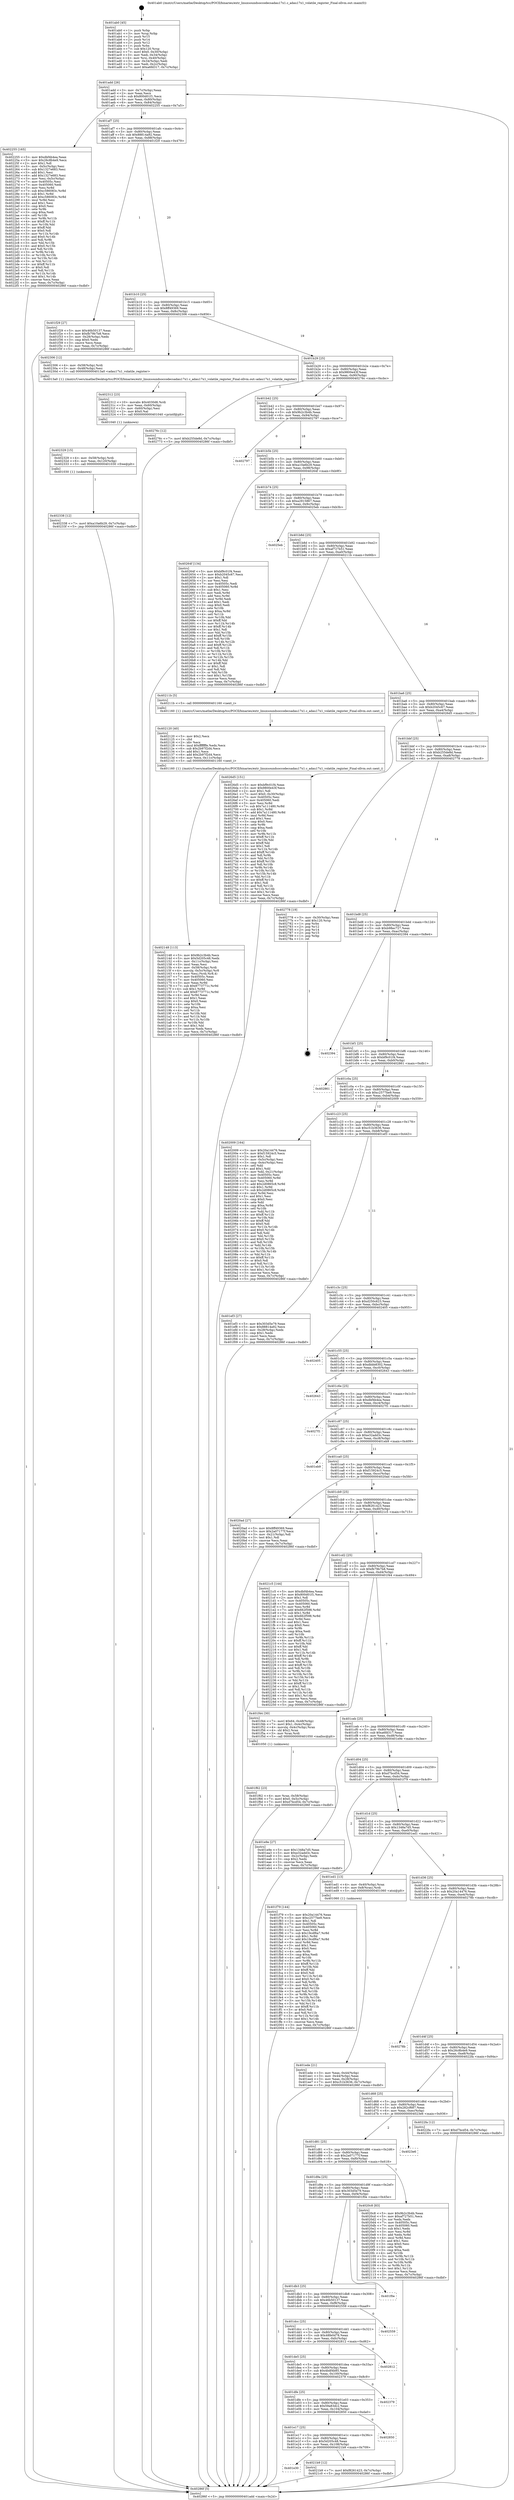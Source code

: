 digraph "0x401ab0" {
  label = "0x401ab0 (/mnt/c/Users/mathe/Desktop/tcc/POCII/binaries/extr_linuxsoundsoccodecsadau17x1.c_adau17x1_volatile_register_Final-ollvm.out::main(0))"
  labelloc = "t"
  node[shape=record]

  Entry [label="",width=0.3,height=0.3,shape=circle,fillcolor=black,style=filled]
  "0x401add" [label="{
     0x401add [26]\l
     | [instrs]\l
     &nbsp;&nbsp;0x401add \<+3\>: mov -0x7c(%rbp),%eax\l
     &nbsp;&nbsp;0x401ae0 \<+2\>: mov %eax,%ecx\l
     &nbsp;&nbsp;0x401ae2 \<+6\>: sub $0x800d01f1,%ecx\l
     &nbsp;&nbsp;0x401ae8 \<+3\>: mov %eax,-0x80(%rbp)\l
     &nbsp;&nbsp;0x401aeb \<+6\>: mov %ecx,-0x84(%rbp)\l
     &nbsp;&nbsp;0x401af1 \<+6\>: je 0000000000402255 \<main+0x7a5\>\l
  }"]
  "0x402255" [label="{
     0x402255 [165]\l
     | [instrs]\l
     &nbsp;&nbsp;0x402255 \<+5\>: mov $0xdbf4b4ea,%eax\l
     &nbsp;&nbsp;0x40225a \<+5\>: mov $0x26c8b4e9,%ecx\l
     &nbsp;&nbsp;0x40225f \<+2\>: mov $0x1,%dl\l
     &nbsp;&nbsp;0x402261 \<+3\>: mov -0x5c(%rbp),%esi\l
     &nbsp;&nbsp;0x402264 \<+6\>: sub $0x1327e683,%esi\l
     &nbsp;&nbsp;0x40226a \<+3\>: add $0x1,%esi\l
     &nbsp;&nbsp;0x40226d \<+6\>: add $0x1327e683,%esi\l
     &nbsp;&nbsp;0x402273 \<+3\>: mov %esi,-0x5c(%rbp)\l
     &nbsp;&nbsp;0x402276 \<+7\>: mov 0x40505c,%esi\l
     &nbsp;&nbsp;0x40227d \<+7\>: mov 0x405060,%edi\l
     &nbsp;&nbsp;0x402284 \<+3\>: mov %esi,%r8d\l
     &nbsp;&nbsp;0x402287 \<+7\>: sub $0xc586083c,%r8d\l
     &nbsp;&nbsp;0x40228e \<+4\>: sub $0x1,%r8d\l
     &nbsp;&nbsp;0x402292 \<+7\>: add $0xc586083c,%r8d\l
     &nbsp;&nbsp;0x402299 \<+4\>: imul %r8d,%esi\l
     &nbsp;&nbsp;0x40229d \<+3\>: and $0x1,%esi\l
     &nbsp;&nbsp;0x4022a0 \<+3\>: cmp $0x0,%esi\l
     &nbsp;&nbsp;0x4022a3 \<+4\>: sete %r9b\l
     &nbsp;&nbsp;0x4022a7 \<+3\>: cmp $0xa,%edi\l
     &nbsp;&nbsp;0x4022aa \<+4\>: setl %r10b\l
     &nbsp;&nbsp;0x4022ae \<+3\>: mov %r9b,%r11b\l
     &nbsp;&nbsp;0x4022b1 \<+4\>: xor $0xff,%r11b\l
     &nbsp;&nbsp;0x4022b5 \<+3\>: mov %r10b,%bl\l
     &nbsp;&nbsp;0x4022b8 \<+3\>: xor $0xff,%bl\l
     &nbsp;&nbsp;0x4022bb \<+3\>: xor $0x0,%dl\l
     &nbsp;&nbsp;0x4022be \<+3\>: mov %r11b,%r14b\l
     &nbsp;&nbsp;0x4022c1 \<+4\>: and $0x0,%r14b\l
     &nbsp;&nbsp;0x4022c5 \<+3\>: and %dl,%r9b\l
     &nbsp;&nbsp;0x4022c8 \<+3\>: mov %bl,%r15b\l
     &nbsp;&nbsp;0x4022cb \<+4\>: and $0x0,%r15b\l
     &nbsp;&nbsp;0x4022cf \<+3\>: and %dl,%r10b\l
     &nbsp;&nbsp;0x4022d2 \<+3\>: or %r9b,%r14b\l
     &nbsp;&nbsp;0x4022d5 \<+3\>: or %r10b,%r15b\l
     &nbsp;&nbsp;0x4022d8 \<+3\>: xor %r15b,%r14b\l
     &nbsp;&nbsp;0x4022db \<+3\>: or %bl,%r11b\l
     &nbsp;&nbsp;0x4022de \<+4\>: xor $0xff,%r11b\l
     &nbsp;&nbsp;0x4022e2 \<+3\>: or $0x0,%dl\l
     &nbsp;&nbsp;0x4022e5 \<+3\>: and %dl,%r11b\l
     &nbsp;&nbsp;0x4022e8 \<+3\>: or %r11b,%r14b\l
     &nbsp;&nbsp;0x4022eb \<+4\>: test $0x1,%r14b\l
     &nbsp;&nbsp;0x4022ef \<+3\>: cmovne %ecx,%eax\l
     &nbsp;&nbsp;0x4022f2 \<+3\>: mov %eax,-0x7c(%rbp)\l
     &nbsp;&nbsp;0x4022f5 \<+5\>: jmp 000000000040286f \<main+0xdbf\>\l
  }"]
  "0x401af7" [label="{
     0x401af7 [25]\l
     | [instrs]\l
     &nbsp;&nbsp;0x401af7 \<+5\>: jmp 0000000000401afc \<main+0x4c\>\l
     &nbsp;&nbsp;0x401afc \<+3\>: mov -0x80(%rbp),%eax\l
     &nbsp;&nbsp;0x401aff \<+5\>: sub $0x88814a92,%eax\l
     &nbsp;&nbsp;0x401b04 \<+6\>: mov %eax,-0x88(%rbp)\l
     &nbsp;&nbsp;0x401b0a \<+6\>: je 0000000000401f29 \<main+0x479\>\l
  }"]
  Exit [label="",width=0.3,height=0.3,shape=circle,fillcolor=black,style=filled,peripheries=2]
  "0x401f29" [label="{
     0x401f29 [27]\l
     | [instrs]\l
     &nbsp;&nbsp;0x401f29 \<+5\>: mov $0x46b50137,%eax\l
     &nbsp;&nbsp;0x401f2e \<+5\>: mov $0xfb79b7b8,%ecx\l
     &nbsp;&nbsp;0x401f33 \<+3\>: mov -0x28(%rbp),%edx\l
     &nbsp;&nbsp;0x401f36 \<+3\>: cmp $0x0,%edx\l
     &nbsp;&nbsp;0x401f39 \<+3\>: cmove %ecx,%eax\l
     &nbsp;&nbsp;0x401f3c \<+3\>: mov %eax,-0x7c(%rbp)\l
     &nbsp;&nbsp;0x401f3f \<+5\>: jmp 000000000040286f \<main+0xdbf\>\l
  }"]
  "0x401b10" [label="{
     0x401b10 [25]\l
     | [instrs]\l
     &nbsp;&nbsp;0x401b10 \<+5\>: jmp 0000000000401b15 \<main+0x65\>\l
     &nbsp;&nbsp;0x401b15 \<+3\>: mov -0x80(%rbp),%eax\l
     &nbsp;&nbsp;0x401b18 \<+5\>: sub $0x8ff49369,%eax\l
     &nbsp;&nbsp;0x401b1d \<+6\>: mov %eax,-0x8c(%rbp)\l
     &nbsp;&nbsp;0x401b23 \<+6\>: je 0000000000402306 \<main+0x856\>\l
  }"]
  "0x402338" [label="{
     0x402338 [12]\l
     | [instrs]\l
     &nbsp;&nbsp;0x402338 \<+7\>: movl $0xa10a6b29,-0x7c(%rbp)\l
     &nbsp;&nbsp;0x40233f \<+5\>: jmp 000000000040286f \<main+0xdbf\>\l
  }"]
  "0x402306" [label="{
     0x402306 [12]\l
     | [instrs]\l
     &nbsp;&nbsp;0x402306 \<+4\>: mov -0x58(%rbp),%rdi\l
     &nbsp;&nbsp;0x40230a \<+3\>: mov -0x48(%rbp),%esi\l
     &nbsp;&nbsp;0x40230d \<+5\>: call 00000000004013a0 \<adau17x1_volatile_register\>\l
     | [calls]\l
     &nbsp;&nbsp;0x4013a0 \{1\} (/mnt/c/Users/mathe/Desktop/tcc/POCII/binaries/extr_linuxsoundsoccodecsadau17x1.c_adau17x1_volatile_register_Final-ollvm.out::adau17x1_volatile_register)\l
  }"]
  "0x401b29" [label="{
     0x401b29 [25]\l
     | [instrs]\l
     &nbsp;&nbsp;0x401b29 \<+5\>: jmp 0000000000401b2e \<main+0x7e\>\l
     &nbsp;&nbsp;0x401b2e \<+3\>: mov -0x80(%rbp),%eax\l
     &nbsp;&nbsp;0x401b31 \<+5\>: sub $0x9800e43f,%eax\l
     &nbsp;&nbsp;0x401b36 \<+6\>: mov %eax,-0x90(%rbp)\l
     &nbsp;&nbsp;0x401b3c \<+6\>: je 000000000040276c \<main+0xcbc\>\l
  }"]
  "0x402329" [label="{
     0x402329 [15]\l
     | [instrs]\l
     &nbsp;&nbsp;0x402329 \<+4\>: mov -0x58(%rbp),%rdi\l
     &nbsp;&nbsp;0x40232d \<+6\>: mov %eax,-0x120(%rbp)\l
     &nbsp;&nbsp;0x402333 \<+5\>: call 0000000000401030 \<free@plt\>\l
     | [calls]\l
     &nbsp;&nbsp;0x401030 \{1\} (unknown)\l
  }"]
  "0x40276c" [label="{
     0x40276c [12]\l
     | [instrs]\l
     &nbsp;&nbsp;0x40276c \<+7\>: movl $0xb255de8d,-0x7c(%rbp)\l
     &nbsp;&nbsp;0x402773 \<+5\>: jmp 000000000040286f \<main+0xdbf\>\l
  }"]
  "0x401b42" [label="{
     0x401b42 [25]\l
     | [instrs]\l
     &nbsp;&nbsp;0x401b42 \<+5\>: jmp 0000000000401b47 \<main+0x97\>\l
     &nbsp;&nbsp;0x401b47 \<+3\>: mov -0x80(%rbp),%eax\l
     &nbsp;&nbsp;0x401b4a \<+5\>: sub $0x9b2c3b4b,%eax\l
     &nbsp;&nbsp;0x401b4f \<+6\>: mov %eax,-0x94(%rbp)\l
     &nbsp;&nbsp;0x401b55 \<+6\>: je 0000000000402797 \<main+0xce7\>\l
  }"]
  "0x402312" [label="{
     0x402312 [23]\l
     | [instrs]\l
     &nbsp;&nbsp;0x402312 \<+10\>: movabs $0x4030d6,%rdi\l
     &nbsp;&nbsp;0x40231c \<+3\>: mov %eax,-0x60(%rbp)\l
     &nbsp;&nbsp;0x40231f \<+3\>: mov -0x60(%rbp),%esi\l
     &nbsp;&nbsp;0x402322 \<+2\>: mov $0x0,%al\l
     &nbsp;&nbsp;0x402324 \<+5\>: call 0000000000401040 \<printf@plt\>\l
     | [calls]\l
     &nbsp;&nbsp;0x401040 \{1\} (unknown)\l
  }"]
  "0x402797" [label="{
     0x402797\l
  }", style=dashed]
  "0x401b5b" [label="{
     0x401b5b [25]\l
     | [instrs]\l
     &nbsp;&nbsp;0x401b5b \<+5\>: jmp 0000000000401b60 \<main+0xb0\>\l
     &nbsp;&nbsp;0x401b60 \<+3\>: mov -0x80(%rbp),%eax\l
     &nbsp;&nbsp;0x401b63 \<+5\>: sub $0xa10a6b29,%eax\l
     &nbsp;&nbsp;0x401b68 \<+6\>: mov %eax,-0x98(%rbp)\l
     &nbsp;&nbsp;0x401b6e \<+6\>: je 000000000040264f \<main+0xb9f\>\l
  }"]
  "0x401e30" [label="{
     0x401e30\l
  }", style=dashed]
  "0x40264f" [label="{
     0x40264f [134]\l
     | [instrs]\l
     &nbsp;&nbsp;0x40264f \<+5\>: mov $0xbf9c01f4,%eax\l
     &nbsp;&nbsp;0x402654 \<+5\>: mov $0xb2045c67,%ecx\l
     &nbsp;&nbsp;0x402659 \<+2\>: mov $0x1,%dl\l
     &nbsp;&nbsp;0x40265b \<+2\>: xor %esi,%esi\l
     &nbsp;&nbsp;0x40265d \<+7\>: mov 0x40505c,%edi\l
     &nbsp;&nbsp;0x402664 \<+8\>: mov 0x405060,%r8d\l
     &nbsp;&nbsp;0x40266c \<+3\>: sub $0x1,%esi\l
     &nbsp;&nbsp;0x40266f \<+3\>: mov %edi,%r9d\l
     &nbsp;&nbsp;0x402672 \<+3\>: add %esi,%r9d\l
     &nbsp;&nbsp;0x402675 \<+4\>: imul %r9d,%edi\l
     &nbsp;&nbsp;0x402679 \<+3\>: and $0x1,%edi\l
     &nbsp;&nbsp;0x40267c \<+3\>: cmp $0x0,%edi\l
     &nbsp;&nbsp;0x40267f \<+4\>: sete %r10b\l
     &nbsp;&nbsp;0x402683 \<+4\>: cmp $0xa,%r8d\l
     &nbsp;&nbsp;0x402687 \<+4\>: setl %r11b\l
     &nbsp;&nbsp;0x40268b \<+3\>: mov %r10b,%bl\l
     &nbsp;&nbsp;0x40268e \<+3\>: xor $0xff,%bl\l
     &nbsp;&nbsp;0x402691 \<+3\>: mov %r11b,%r14b\l
     &nbsp;&nbsp;0x402694 \<+4\>: xor $0xff,%r14b\l
     &nbsp;&nbsp;0x402698 \<+3\>: xor $0x1,%dl\l
     &nbsp;&nbsp;0x40269b \<+3\>: mov %bl,%r15b\l
     &nbsp;&nbsp;0x40269e \<+4\>: and $0xff,%r15b\l
     &nbsp;&nbsp;0x4026a2 \<+3\>: and %dl,%r10b\l
     &nbsp;&nbsp;0x4026a5 \<+3\>: mov %r14b,%r12b\l
     &nbsp;&nbsp;0x4026a8 \<+4\>: and $0xff,%r12b\l
     &nbsp;&nbsp;0x4026ac \<+3\>: and %dl,%r11b\l
     &nbsp;&nbsp;0x4026af \<+3\>: or %r10b,%r15b\l
     &nbsp;&nbsp;0x4026b2 \<+3\>: or %r11b,%r12b\l
     &nbsp;&nbsp;0x4026b5 \<+3\>: xor %r12b,%r15b\l
     &nbsp;&nbsp;0x4026b8 \<+3\>: or %r14b,%bl\l
     &nbsp;&nbsp;0x4026bb \<+3\>: xor $0xff,%bl\l
     &nbsp;&nbsp;0x4026be \<+3\>: or $0x1,%dl\l
     &nbsp;&nbsp;0x4026c1 \<+2\>: and %dl,%bl\l
     &nbsp;&nbsp;0x4026c3 \<+3\>: or %bl,%r15b\l
     &nbsp;&nbsp;0x4026c6 \<+4\>: test $0x1,%r15b\l
     &nbsp;&nbsp;0x4026ca \<+3\>: cmovne %ecx,%eax\l
     &nbsp;&nbsp;0x4026cd \<+3\>: mov %eax,-0x7c(%rbp)\l
     &nbsp;&nbsp;0x4026d0 \<+5\>: jmp 000000000040286f \<main+0xdbf\>\l
  }"]
  "0x401b74" [label="{
     0x401b74 [25]\l
     | [instrs]\l
     &nbsp;&nbsp;0x401b74 \<+5\>: jmp 0000000000401b79 \<main+0xc9\>\l
     &nbsp;&nbsp;0x401b79 \<+3\>: mov -0x80(%rbp),%eax\l
     &nbsp;&nbsp;0x401b7c \<+5\>: sub $0xa2915867,%eax\l
     &nbsp;&nbsp;0x401b81 \<+6\>: mov %eax,-0x9c(%rbp)\l
     &nbsp;&nbsp;0x401b87 \<+6\>: je 00000000004025eb \<main+0xb3b\>\l
  }"]
  "0x4021b9" [label="{
     0x4021b9 [12]\l
     | [instrs]\l
     &nbsp;&nbsp;0x4021b9 \<+7\>: movl $0xf8261423,-0x7c(%rbp)\l
     &nbsp;&nbsp;0x4021c0 \<+5\>: jmp 000000000040286f \<main+0xdbf\>\l
  }"]
  "0x4025eb" [label="{
     0x4025eb\l
  }", style=dashed]
  "0x401b8d" [label="{
     0x401b8d [25]\l
     | [instrs]\l
     &nbsp;&nbsp;0x401b8d \<+5\>: jmp 0000000000401b92 \<main+0xe2\>\l
     &nbsp;&nbsp;0x401b92 \<+3\>: mov -0x80(%rbp),%eax\l
     &nbsp;&nbsp;0x401b95 \<+5\>: sub $0xaf727b51,%eax\l
     &nbsp;&nbsp;0x401b9a \<+6\>: mov %eax,-0xa0(%rbp)\l
     &nbsp;&nbsp;0x401ba0 \<+6\>: je 000000000040211b \<main+0x66b\>\l
  }"]
  "0x401e17" [label="{
     0x401e17 [25]\l
     | [instrs]\l
     &nbsp;&nbsp;0x401e17 \<+5\>: jmp 0000000000401e1c \<main+0x36c\>\l
     &nbsp;&nbsp;0x401e1c \<+3\>: mov -0x80(%rbp),%eax\l
     &nbsp;&nbsp;0x401e1f \<+5\>: sub $0x5d205c48,%eax\l
     &nbsp;&nbsp;0x401e24 \<+6\>: mov %eax,-0x108(%rbp)\l
     &nbsp;&nbsp;0x401e2a \<+6\>: je 00000000004021b9 \<main+0x709\>\l
  }"]
  "0x40211b" [label="{
     0x40211b [5]\l
     | [instrs]\l
     &nbsp;&nbsp;0x40211b \<+5\>: call 0000000000401160 \<next_i\>\l
     | [calls]\l
     &nbsp;&nbsp;0x401160 \{1\} (/mnt/c/Users/mathe/Desktop/tcc/POCII/binaries/extr_linuxsoundsoccodecsadau17x1.c_adau17x1_volatile_register_Final-ollvm.out::next_i)\l
  }"]
  "0x401ba6" [label="{
     0x401ba6 [25]\l
     | [instrs]\l
     &nbsp;&nbsp;0x401ba6 \<+5\>: jmp 0000000000401bab \<main+0xfb\>\l
     &nbsp;&nbsp;0x401bab \<+3\>: mov -0x80(%rbp),%eax\l
     &nbsp;&nbsp;0x401bae \<+5\>: sub $0xb2045c67,%eax\l
     &nbsp;&nbsp;0x401bb3 \<+6\>: mov %eax,-0xa4(%rbp)\l
     &nbsp;&nbsp;0x401bb9 \<+6\>: je 00000000004026d5 \<main+0xc25\>\l
  }"]
  "0x402850" [label="{
     0x402850\l
  }", style=dashed]
  "0x4026d5" [label="{
     0x4026d5 [151]\l
     | [instrs]\l
     &nbsp;&nbsp;0x4026d5 \<+5\>: mov $0xbf9c01f4,%eax\l
     &nbsp;&nbsp;0x4026da \<+5\>: mov $0x9800e43f,%ecx\l
     &nbsp;&nbsp;0x4026df \<+2\>: mov $0x1,%dl\l
     &nbsp;&nbsp;0x4026e1 \<+7\>: movl $0x0,-0x30(%rbp)\l
     &nbsp;&nbsp;0x4026e8 \<+7\>: mov 0x40505c,%esi\l
     &nbsp;&nbsp;0x4026ef \<+7\>: mov 0x405060,%edi\l
     &nbsp;&nbsp;0x4026f6 \<+3\>: mov %esi,%r8d\l
     &nbsp;&nbsp;0x4026f9 \<+7\>: sub $0x7a111480,%r8d\l
     &nbsp;&nbsp;0x402700 \<+4\>: sub $0x1,%r8d\l
     &nbsp;&nbsp;0x402704 \<+7\>: add $0x7a111480,%r8d\l
     &nbsp;&nbsp;0x40270b \<+4\>: imul %r8d,%esi\l
     &nbsp;&nbsp;0x40270f \<+3\>: and $0x1,%esi\l
     &nbsp;&nbsp;0x402712 \<+3\>: cmp $0x0,%esi\l
     &nbsp;&nbsp;0x402715 \<+4\>: sete %r9b\l
     &nbsp;&nbsp;0x402719 \<+3\>: cmp $0xa,%edi\l
     &nbsp;&nbsp;0x40271c \<+4\>: setl %r10b\l
     &nbsp;&nbsp;0x402720 \<+3\>: mov %r9b,%r11b\l
     &nbsp;&nbsp;0x402723 \<+4\>: xor $0xff,%r11b\l
     &nbsp;&nbsp;0x402727 \<+3\>: mov %r10b,%bl\l
     &nbsp;&nbsp;0x40272a \<+3\>: xor $0xff,%bl\l
     &nbsp;&nbsp;0x40272d \<+3\>: xor $0x1,%dl\l
     &nbsp;&nbsp;0x402730 \<+3\>: mov %r11b,%r14b\l
     &nbsp;&nbsp;0x402733 \<+4\>: and $0xff,%r14b\l
     &nbsp;&nbsp;0x402737 \<+3\>: and %dl,%r9b\l
     &nbsp;&nbsp;0x40273a \<+3\>: mov %bl,%r15b\l
     &nbsp;&nbsp;0x40273d \<+4\>: and $0xff,%r15b\l
     &nbsp;&nbsp;0x402741 \<+3\>: and %dl,%r10b\l
     &nbsp;&nbsp;0x402744 \<+3\>: or %r9b,%r14b\l
     &nbsp;&nbsp;0x402747 \<+3\>: or %r10b,%r15b\l
     &nbsp;&nbsp;0x40274a \<+3\>: xor %r15b,%r14b\l
     &nbsp;&nbsp;0x40274d \<+3\>: or %bl,%r11b\l
     &nbsp;&nbsp;0x402750 \<+4\>: xor $0xff,%r11b\l
     &nbsp;&nbsp;0x402754 \<+3\>: or $0x1,%dl\l
     &nbsp;&nbsp;0x402757 \<+3\>: and %dl,%r11b\l
     &nbsp;&nbsp;0x40275a \<+3\>: or %r11b,%r14b\l
     &nbsp;&nbsp;0x40275d \<+4\>: test $0x1,%r14b\l
     &nbsp;&nbsp;0x402761 \<+3\>: cmovne %ecx,%eax\l
     &nbsp;&nbsp;0x402764 \<+3\>: mov %eax,-0x7c(%rbp)\l
     &nbsp;&nbsp;0x402767 \<+5\>: jmp 000000000040286f \<main+0xdbf\>\l
  }"]
  "0x401bbf" [label="{
     0x401bbf [25]\l
     | [instrs]\l
     &nbsp;&nbsp;0x401bbf \<+5\>: jmp 0000000000401bc4 \<main+0x114\>\l
     &nbsp;&nbsp;0x401bc4 \<+3\>: mov -0x80(%rbp),%eax\l
     &nbsp;&nbsp;0x401bc7 \<+5\>: sub $0xb255de8d,%eax\l
     &nbsp;&nbsp;0x401bcc \<+6\>: mov %eax,-0xa8(%rbp)\l
     &nbsp;&nbsp;0x401bd2 \<+6\>: je 0000000000402778 \<main+0xcc8\>\l
  }"]
  "0x401dfe" [label="{
     0x401dfe [25]\l
     | [instrs]\l
     &nbsp;&nbsp;0x401dfe \<+5\>: jmp 0000000000401e03 \<main+0x353\>\l
     &nbsp;&nbsp;0x401e03 \<+3\>: mov -0x80(%rbp),%eax\l
     &nbsp;&nbsp;0x401e06 \<+5\>: sub $0x59a83dc2,%eax\l
     &nbsp;&nbsp;0x401e0b \<+6\>: mov %eax,-0x104(%rbp)\l
     &nbsp;&nbsp;0x401e11 \<+6\>: je 0000000000402850 \<main+0xda0\>\l
  }"]
  "0x402778" [label="{
     0x402778 [19]\l
     | [instrs]\l
     &nbsp;&nbsp;0x402778 \<+3\>: mov -0x30(%rbp),%eax\l
     &nbsp;&nbsp;0x40277b \<+7\>: add $0x120,%rsp\l
     &nbsp;&nbsp;0x402782 \<+1\>: pop %rbx\l
     &nbsp;&nbsp;0x402783 \<+2\>: pop %r12\l
     &nbsp;&nbsp;0x402785 \<+2\>: pop %r14\l
     &nbsp;&nbsp;0x402787 \<+2\>: pop %r15\l
     &nbsp;&nbsp;0x402789 \<+1\>: pop %rbp\l
     &nbsp;&nbsp;0x40278a \<+1\>: ret\l
  }"]
  "0x401bd8" [label="{
     0x401bd8 [25]\l
     | [instrs]\l
     &nbsp;&nbsp;0x401bd8 \<+5\>: jmp 0000000000401bdd \<main+0x12d\>\l
     &nbsp;&nbsp;0x401bdd \<+3\>: mov -0x80(%rbp),%eax\l
     &nbsp;&nbsp;0x401be0 \<+5\>: sub $0xb98ec727,%eax\l
     &nbsp;&nbsp;0x401be5 \<+6\>: mov %eax,-0xac(%rbp)\l
     &nbsp;&nbsp;0x401beb \<+6\>: je 0000000000402394 \<main+0x8e4\>\l
  }"]
  "0x402379" [label="{
     0x402379\l
  }", style=dashed]
  "0x402394" [label="{
     0x402394\l
  }", style=dashed]
  "0x401bf1" [label="{
     0x401bf1 [25]\l
     | [instrs]\l
     &nbsp;&nbsp;0x401bf1 \<+5\>: jmp 0000000000401bf6 \<main+0x146\>\l
     &nbsp;&nbsp;0x401bf6 \<+3\>: mov -0x80(%rbp),%eax\l
     &nbsp;&nbsp;0x401bf9 \<+5\>: sub $0xbf9c01f4,%eax\l
     &nbsp;&nbsp;0x401bfe \<+6\>: mov %eax,-0xb0(%rbp)\l
     &nbsp;&nbsp;0x401c04 \<+6\>: je 0000000000402861 \<main+0xdb1\>\l
  }"]
  "0x401de5" [label="{
     0x401de5 [25]\l
     | [instrs]\l
     &nbsp;&nbsp;0x401de5 \<+5\>: jmp 0000000000401dea \<main+0x33a\>\l
     &nbsp;&nbsp;0x401dea \<+3\>: mov -0x80(%rbp),%eax\l
     &nbsp;&nbsp;0x401ded \<+5\>: sub $0x4bdf4b85,%eax\l
     &nbsp;&nbsp;0x401df2 \<+6\>: mov %eax,-0x100(%rbp)\l
     &nbsp;&nbsp;0x401df8 \<+6\>: je 0000000000402379 \<main+0x8c9\>\l
  }"]
  "0x402861" [label="{
     0x402861\l
  }", style=dashed]
  "0x401c0a" [label="{
     0x401c0a [25]\l
     | [instrs]\l
     &nbsp;&nbsp;0x401c0a \<+5\>: jmp 0000000000401c0f \<main+0x15f\>\l
     &nbsp;&nbsp;0x401c0f \<+3\>: mov -0x80(%rbp),%eax\l
     &nbsp;&nbsp;0x401c12 \<+5\>: sub $0xc2577be9,%eax\l
     &nbsp;&nbsp;0x401c17 \<+6\>: mov %eax,-0xb4(%rbp)\l
     &nbsp;&nbsp;0x401c1d \<+6\>: je 0000000000402009 \<main+0x559\>\l
  }"]
  "0x402812" [label="{
     0x402812\l
  }", style=dashed]
  "0x402009" [label="{
     0x402009 [164]\l
     | [instrs]\l
     &nbsp;&nbsp;0x402009 \<+5\>: mov $0x20a14476,%eax\l
     &nbsp;&nbsp;0x40200e \<+5\>: mov $0xf15924c5,%ecx\l
     &nbsp;&nbsp;0x402013 \<+2\>: mov $0x1,%dl\l
     &nbsp;&nbsp;0x402015 \<+3\>: mov -0x5c(%rbp),%esi\l
     &nbsp;&nbsp;0x402018 \<+3\>: cmp -0x4c(%rbp),%esi\l
     &nbsp;&nbsp;0x40201b \<+4\>: setl %dil\l
     &nbsp;&nbsp;0x40201f \<+4\>: and $0x1,%dil\l
     &nbsp;&nbsp;0x402023 \<+4\>: mov %dil,-0x21(%rbp)\l
     &nbsp;&nbsp;0x402027 \<+7\>: mov 0x40505c,%esi\l
     &nbsp;&nbsp;0x40202e \<+8\>: mov 0x405060,%r8d\l
     &nbsp;&nbsp;0x402036 \<+3\>: mov %esi,%r9d\l
     &nbsp;&nbsp;0x402039 \<+7\>: add $0x2d0865c8,%r9d\l
     &nbsp;&nbsp;0x402040 \<+4\>: sub $0x1,%r9d\l
     &nbsp;&nbsp;0x402044 \<+7\>: sub $0x2d0865c8,%r9d\l
     &nbsp;&nbsp;0x40204b \<+4\>: imul %r9d,%esi\l
     &nbsp;&nbsp;0x40204f \<+3\>: and $0x1,%esi\l
     &nbsp;&nbsp;0x402052 \<+3\>: cmp $0x0,%esi\l
     &nbsp;&nbsp;0x402055 \<+4\>: sete %dil\l
     &nbsp;&nbsp;0x402059 \<+4\>: cmp $0xa,%r8d\l
     &nbsp;&nbsp;0x40205d \<+4\>: setl %r10b\l
     &nbsp;&nbsp;0x402061 \<+3\>: mov %dil,%r11b\l
     &nbsp;&nbsp;0x402064 \<+4\>: xor $0xff,%r11b\l
     &nbsp;&nbsp;0x402068 \<+3\>: mov %r10b,%bl\l
     &nbsp;&nbsp;0x40206b \<+3\>: xor $0xff,%bl\l
     &nbsp;&nbsp;0x40206e \<+3\>: xor $0x0,%dl\l
     &nbsp;&nbsp;0x402071 \<+3\>: mov %r11b,%r14b\l
     &nbsp;&nbsp;0x402074 \<+4\>: and $0x0,%r14b\l
     &nbsp;&nbsp;0x402078 \<+3\>: and %dl,%dil\l
     &nbsp;&nbsp;0x40207b \<+3\>: mov %bl,%r15b\l
     &nbsp;&nbsp;0x40207e \<+4\>: and $0x0,%r15b\l
     &nbsp;&nbsp;0x402082 \<+3\>: and %dl,%r10b\l
     &nbsp;&nbsp;0x402085 \<+3\>: or %dil,%r14b\l
     &nbsp;&nbsp;0x402088 \<+3\>: or %r10b,%r15b\l
     &nbsp;&nbsp;0x40208b \<+3\>: xor %r15b,%r14b\l
     &nbsp;&nbsp;0x40208e \<+3\>: or %bl,%r11b\l
     &nbsp;&nbsp;0x402091 \<+4\>: xor $0xff,%r11b\l
     &nbsp;&nbsp;0x402095 \<+3\>: or $0x0,%dl\l
     &nbsp;&nbsp;0x402098 \<+3\>: and %dl,%r11b\l
     &nbsp;&nbsp;0x40209b \<+3\>: or %r11b,%r14b\l
     &nbsp;&nbsp;0x40209e \<+4\>: test $0x1,%r14b\l
     &nbsp;&nbsp;0x4020a2 \<+3\>: cmovne %ecx,%eax\l
     &nbsp;&nbsp;0x4020a5 \<+3\>: mov %eax,-0x7c(%rbp)\l
     &nbsp;&nbsp;0x4020a8 \<+5\>: jmp 000000000040286f \<main+0xdbf\>\l
  }"]
  "0x401c23" [label="{
     0x401c23 [25]\l
     | [instrs]\l
     &nbsp;&nbsp;0x401c23 \<+5\>: jmp 0000000000401c28 \<main+0x178\>\l
     &nbsp;&nbsp;0x401c28 \<+3\>: mov -0x80(%rbp),%eax\l
     &nbsp;&nbsp;0x401c2b \<+5\>: sub $0xc51b3636,%eax\l
     &nbsp;&nbsp;0x401c30 \<+6\>: mov %eax,-0xb8(%rbp)\l
     &nbsp;&nbsp;0x401c36 \<+6\>: je 0000000000401ef3 \<main+0x443\>\l
  }"]
  "0x401dcc" [label="{
     0x401dcc [25]\l
     | [instrs]\l
     &nbsp;&nbsp;0x401dcc \<+5\>: jmp 0000000000401dd1 \<main+0x321\>\l
     &nbsp;&nbsp;0x401dd1 \<+3\>: mov -0x80(%rbp),%eax\l
     &nbsp;&nbsp;0x401dd4 \<+5\>: sub $0x48fe0d78,%eax\l
     &nbsp;&nbsp;0x401dd9 \<+6\>: mov %eax,-0xfc(%rbp)\l
     &nbsp;&nbsp;0x401ddf \<+6\>: je 0000000000402812 \<main+0xd62\>\l
  }"]
  "0x401ef3" [label="{
     0x401ef3 [27]\l
     | [instrs]\l
     &nbsp;&nbsp;0x401ef3 \<+5\>: mov $0x303d5e79,%eax\l
     &nbsp;&nbsp;0x401ef8 \<+5\>: mov $0x88814a92,%ecx\l
     &nbsp;&nbsp;0x401efd \<+3\>: mov -0x28(%rbp),%edx\l
     &nbsp;&nbsp;0x401f00 \<+3\>: cmp $0x1,%edx\l
     &nbsp;&nbsp;0x401f03 \<+3\>: cmovl %ecx,%eax\l
     &nbsp;&nbsp;0x401f06 \<+3\>: mov %eax,-0x7c(%rbp)\l
     &nbsp;&nbsp;0x401f09 \<+5\>: jmp 000000000040286f \<main+0xdbf\>\l
  }"]
  "0x401c3c" [label="{
     0x401c3c [25]\l
     | [instrs]\l
     &nbsp;&nbsp;0x401c3c \<+5\>: jmp 0000000000401c41 \<main+0x191\>\l
     &nbsp;&nbsp;0x401c41 \<+3\>: mov -0x80(%rbp),%eax\l
     &nbsp;&nbsp;0x401c44 \<+5\>: sub $0xd250c623,%eax\l
     &nbsp;&nbsp;0x401c49 \<+6\>: mov %eax,-0xbc(%rbp)\l
     &nbsp;&nbsp;0x401c4f \<+6\>: je 0000000000402405 \<main+0x955\>\l
  }"]
  "0x402559" [label="{
     0x402559\l
  }", style=dashed]
  "0x402405" [label="{
     0x402405\l
  }", style=dashed]
  "0x401c55" [label="{
     0x401c55 [25]\l
     | [instrs]\l
     &nbsp;&nbsp;0x401c55 \<+5\>: jmp 0000000000401c5a \<main+0x1aa\>\l
     &nbsp;&nbsp;0x401c5a \<+3\>: mov -0x80(%rbp),%eax\l
     &nbsp;&nbsp;0x401c5d \<+5\>: sub $0xdbbb8302,%eax\l
     &nbsp;&nbsp;0x401c62 \<+6\>: mov %eax,-0xc0(%rbp)\l
     &nbsp;&nbsp;0x401c68 \<+6\>: je 0000000000402643 \<main+0xb93\>\l
  }"]
  "0x401db3" [label="{
     0x401db3 [25]\l
     | [instrs]\l
     &nbsp;&nbsp;0x401db3 \<+5\>: jmp 0000000000401db8 \<main+0x308\>\l
     &nbsp;&nbsp;0x401db8 \<+3\>: mov -0x80(%rbp),%eax\l
     &nbsp;&nbsp;0x401dbb \<+5\>: sub $0x46b50137,%eax\l
     &nbsp;&nbsp;0x401dc0 \<+6\>: mov %eax,-0xf8(%rbp)\l
     &nbsp;&nbsp;0x401dc6 \<+6\>: je 0000000000402559 \<main+0xaa9\>\l
  }"]
  "0x402643" [label="{
     0x402643\l
  }", style=dashed]
  "0x401c6e" [label="{
     0x401c6e [25]\l
     | [instrs]\l
     &nbsp;&nbsp;0x401c6e \<+5\>: jmp 0000000000401c73 \<main+0x1c3\>\l
     &nbsp;&nbsp;0x401c73 \<+3\>: mov -0x80(%rbp),%eax\l
     &nbsp;&nbsp;0x401c76 \<+5\>: sub $0xdbf4b4ea,%eax\l
     &nbsp;&nbsp;0x401c7b \<+6\>: mov %eax,-0xc4(%rbp)\l
     &nbsp;&nbsp;0x401c81 \<+6\>: je 00000000004027f1 \<main+0xd41\>\l
  }"]
  "0x401f0e" [label="{
     0x401f0e\l
  }", style=dashed]
  "0x4027f1" [label="{
     0x4027f1\l
  }", style=dashed]
  "0x401c87" [label="{
     0x401c87 [25]\l
     | [instrs]\l
     &nbsp;&nbsp;0x401c87 \<+5\>: jmp 0000000000401c8c \<main+0x1dc\>\l
     &nbsp;&nbsp;0x401c8c \<+3\>: mov -0x80(%rbp),%eax\l
     &nbsp;&nbsp;0x401c8f \<+5\>: sub $0xe32add3c,%eax\l
     &nbsp;&nbsp;0x401c94 \<+6\>: mov %eax,-0xc8(%rbp)\l
     &nbsp;&nbsp;0x401c9a \<+6\>: je 0000000000401eb9 \<main+0x409\>\l
  }"]
  "0x402148" [label="{
     0x402148 [113]\l
     | [instrs]\l
     &nbsp;&nbsp;0x402148 \<+5\>: mov $0x9b2c3b4b,%ecx\l
     &nbsp;&nbsp;0x40214d \<+5\>: mov $0x5d205c48,%edx\l
     &nbsp;&nbsp;0x402152 \<+6\>: mov -0x11c(%rbp),%esi\l
     &nbsp;&nbsp;0x402158 \<+3\>: imul %eax,%esi\l
     &nbsp;&nbsp;0x40215b \<+4\>: mov -0x58(%rbp),%rdi\l
     &nbsp;&nbsp;0x40215f \<+4\>: movslq -0x5c(%rbp),%r8\l
     &nbsp;&nbsp;0x402163 \<+4\>: mov %esi,(%rdi,%r8,4)\l
     &nbsp;&nbsp;0x402167 \<+7\>: mov 0x40505c,%eax\l
     &nbsp;&nbsp;0x40216e \<+7\>: mov 0x405060,%esi\l
     &nbsp;&nbsp;0x402175 \<+3\>: mov %eax,%r9d\l
     &nbsp;&nbsp;0x402178 \<+7\>: sub $0x8773771c,%r9d\l
     &nbsp;&nbsp;0x40217f \<+4\>: sub $0x1,%r9d\l
     &nbsp;&nbsp;0x402183 \<+7\>: add $0x8773771c,%r9d\l
     &nbsp;&nbsp;0x40218a \<+4\>: imul %r9d,%eax\l
     &nbsp;&nbsp;0x40218e \<+3\>: and $0x1,%eax\l
     &nbsp;&nbsp;0x402191 \<+3\>: cmp $0x0,%eax\l
     &nbsp;&nbsp;0x402194 \<+4\>: sete %r10b\l
     &nbsp;&nbsp;0x402198 \<+3\>: cmp $0xa,%esi\l
     &nbsp;&nbsp;0x40219b \<+4\>: setl %r11b\l
     &nbsp;&nbsp;0x40219f \<+3\>: mov %r10b,%bl\l
     &nbsp;&nbsp;0x4021a2 \<+3\>: and %r11b,%bl\l
     &nbsp;&nbsp;0x4021a5 \<+3\>: xor %r11b,%r10b\l
     &nbsp;&nbsp;0x4021a8 \<+3\>: or %r10b,%bl\l
     &nbsp;&nbsp;0x4021ab \<+3\>: test $0x1,%bl\l
     &nbsp;&nbsp;0x4021ae \<+3\>: cmovne %edx,%ecx\l
     &nbsp;&nbsp;0x4021b1 \<+3\>: mov %ecx,-0x7c(%rbp)\l
     &nbsp;&nbsp;0x4021b4 \<+5\>: jmp 000000000040286f \<main+0xdbf\>\l
  }"]
  "0x401eb9" [label="{
     0x401eb9\l
  }", style=dashed]
  "0x401ca0" [label="{
     0x401ca0 [25]\l
     | [instrs]\l
     &nbsp;&nbsp;0x401ca0 \<+5\>: jmp 0000000000401ca5 \<main+0x1f5\>\l
     &nbsp;&nbsp;0x401ca5 \<+3\>: mov -0x80(%rbp),%eax\l
     &nbsp;&nbsp;0x401ca8 \<+5\>: sub $0xf15924c5,%eax\l
     &nbsp;&nbsp;0x401cad \<+6\>: mov %eax,-0xcc(%rbp)\l
     &nbsp;&nbsp;0x401cb3 \<+6\>: je 00000000004020ad \<main+0x5fd\>\l
  }"]
  "0x402120" [label="{
     0x402120 [40]\l
     | [instrs]\l
     &nbsp;&nbsp;0x402120 \<+5\>: mov $0x2,%ecx\l
     &nbsp;&nbsp;0x402125 \<+1\>: cltd\l
     &nbsp;&nbsp;0x402126 \<+2\>: idiv %ecx\l
     &nbsp;&nbsp;0x402128 \<+6\>: imul $0xfffffffe,%edx,%ecx\l
     &nbsp;&nbsp;0x40212e \<+6\>: sub $0x2b97f2d4,%ecx\l
     &nbsp;&nbsp;0x402134 \<+3\>: add $0x1,%ecx\l
     &nbsp;&nbsp;0x402137 \<+6\>: add $0x2b97f2d4,%ecx\l
     &nbsp;&nbsp;0x40213d \<+6\>: mov %ecx,-0x11c(%rbp)\l
     &nbsp;&nbsp;0x402143 \<+5\>: call 0000000000401160 \<next_i\>\l
     | [calls]\l
     &nbsp;&nbsp;0x401160 \{1\} (/mnt/c/Users/mathe/Desktop/tcc/POCII/binaries/extr_linuxsoundsoccodecsadau17x1.c_adau17x1_volatile_register_Final-ollvm.out::next_i)\l
  }"]
  "0x4020ad" [label="{
     0x4020ad [27]\l
     | [instrs]\l
     &nbsp;&nbsp;0x4020ad \<+5\>: mov $0x8ff49369,%eax\l
     &nbsp;&nbsp;0x4020b2 \<+5\>: mov $0x2a07177f,%ecx\l
     &nbsp;&nbsp;0x4020b7 \<+3\>: mov -0x21(%rbp),%dl\l
     &nbsp;&nbsp;0x4020ba \<+3\>: test $0x1,%dl\l
     &nbsp;&nbsp;0x4020bd \<+3\>: cmovne %ecx,%eax\l
     &nbsp;&nbsp;0x4020c0 \<+3\>: mov %eax,-0x7c(%rbp)\l
     &nbsp;&nbsp;0x4020c3 \<+5\>: jmp 000000000040286f \<main+0xdbf\>\l
  }"]
  "0x401cb9" [label="{
     0x401cb9 [25]\l
     | [instrs]\l
     &nbsp;&nbsp;0x401cb9 \<+5\>: jmp 0000000000401cbe \<main+0x20e\>\l
     &nbsp;&nbsp;0x401cbe \<+3\>: mov -0x80(%rbp),%eax\l
     &nbsp;&nbsp;0x401cc1 \<+5\>: sub $0xf8261423,%eax\l
     &nbsp;&nbsp;0x401cc6 \<+6\>: mov %eax,-0xd0(%rbp)\l
     &nbsp;&nbsp;0x401ccc \<+6\>: je 00000000004021c5 \<main+0x715\>\l
  }"]
  "0x401d9a" [label="{
     0x401d9a [25]\l
     | [instrs]\l
     &nbsp;&nbsp;0x401d9a \<+5\>: jmp 0000000000401d9f \<main+0x2ef\>\l
     &nbsp;&nbsp;0x401d9f \<+3\>: mov -0x80(%rbp),%eax\l
     &nbsp;&nbsp;0x401da2 \<+5\>: sub $0x303d5e79,%eax\l
     &nbsp;&nbsp;0x401da7 \<+6\>: mov %eax,-0xf4(%rbp)\l
     &nbsp;&nbsp;0x401dad \<+6\>: je 0000000000401f0e \<main+0x45e\>\l
  }"]
  "0x4021c5" [label="{
     0x4021c5 [144]\l
     | [instrs]\l
     &nbsp;&nbsp;0x4021c5 \<+5\>: mov $0xdbf4b4ea,%eax\l
     &nbsp;&nbsp;0x4021ca \<+5\>: mov $0x800d01f1,%ecx\l
     &nbsp;&nbsp;0x4021cf \<+2\>: mov $0x1,%dl\l
     &nbsp;&nbsp;0x4021d1 \<+7\>: mov 0x40505c,%esi\l
     &nbsp;&nbsp;0x4021d8 \<+7\>: mov 0x405060,%edi\l
     &nbsp;&nbsp;0x4021df \<+3\>: mov %esi,%r8d\l
     &nbsp;&nbsp;0x4021e2 \<+7\>: add $0x662f598,%r8d\l
     &nbsp;&nbsp;0x4021e9 \<+4\>: sub $0x1,%r8d\l
     &nbsp;&nbsp;0x4021ed \<+7\>: sub $0x662f598,%r8d\l
     &nbsp;&nbsp;0x4021f4 \<+4\>: imul %r8d,%esi\l
     &nbsp;&nbsp;0x4021f8 \<+3\>: and $0x1,%esi\l
     &nbsp;&nbsp;0x4021fb \<+3\>: cmp $0x0,%esi\l
     &nbsp;&nbsp;0x4021fe \<+4\>: sete %r9b\l
     &nbsp;&nbsp;0x402202 \<+3\>: cmp $0xa,%edi\l
     &nbsp;&nbsp;0x402205 \<+4\>: setl %r10b\l
     &nbsp;&nbsp;0x402209 \<+3\>: mov %r9b,%r11b\l
     &nbsp;&nbsp;0x40220c \<+4\>: xor $0xff,%r11b\l
     &nbsp;&nbsp;0x402210 \<+3\>: mov %r10b,%bl\l
     &nbsp;&nbsp;0x402213 \<+3\>: xor $0xff,%bl\l
     &nbsp;&nbsp;0x402216 \<+3\>: xor $0x1,%dl\l
     &nbsp;&nbsp;0x402219 \<+3\>: mov %r11b,%r14b\l
     &nbsp;&nbsp;0x40221c \<+4\>: and $0xff,%r14b\l
     &nbsp;&nbsp;0x402220 \<+3\>: and %dl,%r9b\l
     &nbsp;&nbsp;0x402223 \<+3\>: mov %bl,%r15b\l
     &nbsp;&nbsp;0x402226 \<+4\>: and $0xff,%r15b\l
     &nbsp;&nbsp;0x40222a \<+3\>: and %dl,%r10b\l
     &nbsp;&nbsp;0x40222d \<+3\>: or %r9b,%r14b\l
     &nbsp;&nbsp;0x402230 \<+3\>: or %r10b,%r15b\l
     &nbsp;&nbsp;0x402233 \<+3\>: xor %r15b,%r14b\l
     &nbsp;&nbsp;0x402236 \<+3\>: or %bl,%r11b\l
     &nbsp;&nbsp;0x402239 \<+4\>: xor $0xff,%r11b\l
     &nbsp;&nbsp;0x40223d \<+3\>: or $0x1,%dl\l
     &nbsp;&nbsp;0x402240 \<+3\>: and %dl,%r11b\l
     &nbsp;&nbsp;0x402243 \<+3\>: or %r11b,%r14b\l
     &nbsp;&nbsp;0x402246 \<+4\>: test $0x1,%r14b\l
     &nbsp;&nbsp;0x40224a \<+3\>: cmovne %ecx,%eax\l
     &nbsp;&nbsp;0x40224d \<+3\>: mov %eax,-0x7c(%rbp)\l
     &nbsp;&nbsp;0x402250 \<+5\>: jmp 000000000040286f \<main+0xdbf\>\l
  }"]
  "0x401cd2" [label="{
     0x401cd2 [25]\l
     | [instrs]\l
     &nbsp;&nbsp;0x401cd2 \<+5\>: jmp 0000000000401cd7 \<main+0x227\>\l
     &nbsp;&nbsp;0x401cd7 \<+3\>: mov -0x80(%rbp),%eax\l
     &nbsp;&nbsp;0x401cda \<+5\>: sub $0xfb79b7b8,%eax\l
     &nbsp;&nbsp;0x401cdf \<+6\>: mov %eax,-0xd4(%rbp)\l
     &nbsp;&nbsp;0x401ce5 \<+6\>: je 0000000000401f44 \<main+0x494\>\l
  }"]
  "0x4020c8" [label="{
     0x4020c8 [83]\l
     | [instrs]\l
     &nbsp;&nbsp;0x4020c8 \<+5\>: mov $0x9b2c3b4b,%eax\l
     &nbsp;&nbsp;0x4020cd \<+5\>: mov $0xaf727b51,%ecx\l
     &nbsp;&nbsp;0x4020d2 \<+2\>: xor %edx,%edx\l
     &nbsp;&nbsp;0x4020d4 \<+7\>: mov 0x40505c,%esi\l
     &nbsp;&nbsp;0x4020db \<+7\>: mov 0x405060,%edi\l
     &nbsp;&nbsp;0x4020e2 \<+3\>: sub $0x1,%edx\l
     &nbsp;&nbsp;0x4020e5 \<+3\>: mov %esi,%r8d\l
     &nbsp;&nbsp;0x4020e8 \<+3\>: add %edx,%r8d\l
     &nbsp;&nbsp;0x4020eb \<+4\>: imul %r8d,%esi\l
     &nbsp;&nbsp;0x4020ef \<+3\>: and $0x1,%esi\l
     &nbsp;&nbsp;0x4020f2 \<+3\>: cmp $0x0,%esi\l
     &nbsp;&nbsp;0x4020f5 \<+4\>: sete %r9b\l
     &nbsp;&nbsp;0x4020f9 \<+3\>: cmp $0xa,%edi\l
     &nbsp;&nbsp;0x4020fc \<+4\>: setl %r10b\l
     &nbsp;&nbsp;0x402100 \<+3\>: mov %r9b,%r11b\l
     &nbsp;&nbsp;0x402103 \<+3\>: and %r10b,%r11b\l
     &nbsp;&nbsp;0x402106 \<+3\>: xor %r10b,%r9b\l
     &nbsp;&nbsp;0x402109 \<+3\>: or %r9b,%r11b\l
     &nbsp;&nbsp;0x40210c \<+4\>: test $0x1,%r11b\l
     &nbsp;&nbsp;0x402110 \<+3\>: cmovne %ecx,%eax\l
     &nbsp;&nbsp;0x402113 \<+3\>: mov %eax,-0x7c(%rbp)\l
     &nbsp;&nbsp;0x402116 \<+5\>: jmp 000000000040286f \<main+0xdbf\>\l
  }"]
  "0x401f44" [label="{
     0x401f44 [30]\l
     | [instrs]\l
     &nbsp;&nbsp;0x401f44 \<+7\>: movl $0x64,-0x48(%rbp)\l
     &nbsp;&nbsp;0x401f4b \<+7\>: movl $0x1,-0x4c(%rbp)\l
     &nbsp;&nbsp;0x401f52 \<+4\>: movslq -0x4c(%rbp),%rax\l
     &nbsp;&nbsp;0x401f56 \<+4\>: shl $0x2,%rax\l
     &nbsp;&nbsp;0x401f5a \<+3\>: mov %rax,%rdi\l
     &nbsp;&nbsp;0x401f5d \<+5\>: call 0000000000401050 \<malloc@plt\>\l
     | [calls]\l
     &nbsp;&nbsp;0x401050 \{1\} (unknown)\l
  }"]
  "0x401ceb" [label="{
     0x401ceb [25]\l
     | [instrs]\l
     &nbsp;&nbsp;0x401ceb \<+5\>: jmp 0000000000401cf0 \<main+0x240\>\l
     &nbsp;&nbsp;0x401cf0 \<+3\>: mov -0x80(%rbp),%eax\l
     &nbsp;&nbsp;0x401cf3 \<+5\>: sub $0xa6fd317,%eax\l
     &nbsp;&nbsp;0x401cf8 \<+6\>: mov %eax,-0xd8(%rbp)\l
     &nbsp;&nbsp;0x401cfe \<+6\>: je 0000000000401e9e \<main+0x3ee\>\l
  }"]
  "0x401d81" [label="{
     0x401d81 [25]\l
     | [instrs]\l
     &nbsp;&nbsp;0x401d81 \<+5\>: jmp 0000000000401d86 \<main+0x2d6\>\l
     &nbsp;&nbsp;0x401d86 \<+3\>: mov -0x80(%rbp),%eax\l
     &nbsp;&nbsp;0x401d89 \<+5\>: sub $0x2a07177f,%eax\l
     &nbsp;&nbsp;0x401d8e \<+6\>: mov %eax,-0xf0(%rbp)\l
     &nbsp;&nbsp;0x401d94 \<+6\>: je 00000000004020c8 \<main+0x618\>\l
  }"]
  "0x401e9e" [label="{
     0x401e9e [27]\l
     | [instrs]\l
     &nbsp;&nbsp;0x401e9e \<+5\>: mov $0x1348a7d5,%eax\l
     &nbsp;&nbsp;0x401ea3 \<+5\>: mov $0xe32add3c,%ecx\l
     &nbsp;&nbsp;0x401ea8 \<+3\>: mov -0x2c(%rbp),%edx\l
     &nbsp;&nbsp;0x401eab \<+3\>: cmp $0x2,%edx\l
     &nbsp;&nbsp;0x401eae \<+3\>: cmovne %ecx,%eax\l
     &nbsp;&nbsp;0x401eb1 \<+3\>: mov %eax,-0x7c(%rbp)\l
     &nbsp;&nbsp;0x401eb4 \<+5\>: jmp 000000000040286f \<main+0xdbf\>\l
  }"]
  "0x401d04" [label="{
     0x401d04 [25]\l
     | [instrs]\l
     &nbsp;&nbsp;0x401d04 \<+5\>: jmp 0000000000401d09 \<main+0x259\>\l
     &nbsp;&nbsp;0x401d09 \<+3\>: mov -0x80(%rbp),%eax\l
     &nbsp;&nbsp;0x401d0c \<+5\>: sub $0xd7bcd54,%eax\l
     &nbsp;&nbsp;0x401d11 \<+6\>: mov %eax,-0xdc(%rbp)\l
     &nbsp;&nbsp;0x401d17 \<+6\>: je 0000000000401f79 \<main+0x4c9\>\l
  }"]
  "0x40286f" [label="{
     0x40286f [5]\l
     | [instrs]\l
     &nbsp;&nbsp;0x40286f \<+5\>: jmp 0000000000401add \<main+0x2d\>\l
  }"]
  "0x401ab0" [label="{
     0x401ab0 [45]\l
     | [instrs]\l
     &nbsp;&nbsp;0x401ab0 \<+1\>: push %rbp\l
     &nbsp;&nbsp;0x401ab1 \<+3\>: mov %rsp,%rbp\l
     &nbsp;&nbsp;0x401ab4 \<+2\>: push %r15\l
     &nbsp;&nbsp;0x401ab6 \<+2\>: push %r14\l
     &nbsp;&nbsp;0x401ab8 \<+2\>: push %r12\l
     &nbsp;&nbsp;0x401aba \<+1\>: push %rbx\l
     &nbsp;&nbsp;0x401abb \<+7\>: sub $0x120,%rsp\l
     &nbsp;&nbsp;0x401ac2 \<+7\>: movl $0x0,-0x30(%rbp)\l
     &nbsp;&nbsp;0x401ac9 \<+3\>: mov %edi,-0x34(%rbp)\l
     &nbsp;&nbsp;0x401acc \<+4\>: mov %rsi,-0x40(%rbp)\l
     &nbsp;&nbsp;0x401ad0 \<+3\>: mov -0x34(%rbp),%edi\l
     &nbsp;&nbsp;0x401ad3 \<+3\>: mov %edi,-0x2c(%rbp)\l
     &nbsp;&nbsp;0x401ad6 \<+7\>: movl $0xa6fd317,-0x7c(%rbp)\l
  }"]
  "0x4023e6" [label="{
     0x4023e6\l
  }", style=dashed]
  "0x401f79" [label="{
     0x401f79 [144]\l
     | [instrs]\l
     &nbsp;&nbsp;0x401f79 \<+5\>: mov $0x20a14476,%eax\l
     &nbsp;&nbsp;0x401f7e \<+5\>: mov $0xc2577be9,%ecx\l
     &nbsp;&nbsp;0x401f83 \<+2\>: mov $0x1,%dl\l
     &nbsp;&nbsp;0x401f85 \<+7\>: mov 0x40505c,%esi\l
     &nbsp;&nbsp;0x401f8c \<+7\>: mov 0x405060,%edi\l
     &nbsp;&nbsp;0x401f93 \<+3\>: mov %esi,%r8d\l
     &nbsp;&nbsp;0x401f96 \<+7\>: sub $0x19cdf6a7,%r8d\l
     &nbsp;&nbsp;0x401f9d \<+4\>: sub $0x1,%r8d\l
     &nbsp;&nbsp;0x401fa1 \<+7\>: add $0x19cdf6a7,%r8d\l
     &nbsp;&nbsp;0x401fa8 \<+4\>: imul %r8d,%esi\l
     &nbsp;&nbsp;0x401fac \<+3\>: and $0x1,%esi\l
     &nbsp;&nbsp;0x401faf \<+3\>: cmp $0x0,%esi\l
     &nbsp;&nbsp;0x401fb2 \<+4\>: sete %r9b\l
     &nbsp;&nbsp;0x401fb6 \<+3\>: cmp $0xa,%edi\l
     &nbsp;&nbsp;0x401fb9 \<+4\>: setl %r10b\l
     &nbsp;&nbsp;0x401fbd \<+3\>: mov %r9b,%r11b\l
     &nbsp;&nbsp;0x401fc0 \<+4\>: xor $0xff,%r11b\l
     &nbsp;&nbsp;0x401fc4 \<+3\>: mov %r10b,%bl\l
     &nbsp;&nbsp;0x401fc7 \<+3\>: xor $0xff,%bl\l
     &nbsp;&nbsp;0x401fca \<+3\>: xor $0x0,%dl\l
     &nbsp;&nbsp;0x401fcd \<+3\>: mov %r11b,%r14b\l
     &nbsp;&nbsp;0x401fd0 \<+4\>: and $0x0,%r14b\l
     &nbsp;&nbsp;0x401fd4 \<+3\>: and %dl,%r9b\l
     &nbsp;&nbsp;0x401fd7 \<+3\>: mov %bl,%r15b\l
     &nbsp;&nbsp;0x401fda \<+4\>: and $0x0,%r15b\l
     &nbsp;&nbsp;0x401fde \<+3\>: and %dl,%r10b\l
     &nbsp;&nbsp;0x401fe1 \<+3\>: or %r9b,%r14b\l
     &nbsp;&nbsp;0x401fe4 \<+3\>: or %r10b,%r15b\l
     &nbsp;&nbsp;0x401fe7 \<+3\>: xor %r15b,%r14b\l
     &nbsp;&nbsp;0x401fea \<+3\>: or %bl,%r11b\l
     &nbsp;&nbsp;0x401fed \<+4\>: xor $0xff,%r11b\l
     &nbsp;&nbsp;0x401ff1 \<+3\>: or $0x0,%dl\l
     &nbsp;&nbsp;0x401ff4 \<+3\>: and %dl,%r11b\l
     &nbsp;&nbsp;0x401ff7 \<+3\>: or %r11b,%r14b\l
     &nbsp;&nbsp;0x401ffa \<+4\>: test $0x1,%r14b\l
     &nbsp;&nbsp;0x401ffe \<+3\>: cmovne %ecx,%eax\l
     &nbsp;&nbsp;0x402001 \<+3\>: mov %eax,-0x7c(%rbp)\l
     &nbsp;&nbsp;0x402004 \<+5\>: jmp 000000000040286f \<main+0xdbf\>\l
  }"]
  "0x401d1d" [label="{
     0x401d1d [25]\l
     | [instrs]\l
     &nbsp;&nbsp;0x401d1d \<+5\>: jmp 0000000000401d22 \<main+0x272\>\l
     &nbsp;&nbsp;0x401d22 \<+3\>: mov -0x80(%rbp),%eax\l
     &nbsp;&nbsp;0x401d25 \<+5\>: sub $0x1348a7d5,%eax\l
     &nbsp;&nbsp;0x401d2a \<+6\>: mov %eax,-0xe0(%rbp)\l
     &nbsp;&nbsp;0x401d30 \<+6\>: je 0000000000401ed1 \<main+0x421\>\l
  }"]
  "0x401d68" [label="{
     0x401d68 [25]\l
     | [instrs]\l
     &nbsp;&nbsp;0x401d68 \<+5\>: jmp 0000000000401d6d \<main+0x2bd\>\l
     &nbsp;&nbsp;0x401d6d \<+3\>: mov -0x80(%rbp),%eax\l
     &nbsp;&nbsp;0x401d70 \<+5\>: sub $0x282cf687,%eax\l
     &nbsp;&nbsp;0x401d75 \<+6\>: mov %eax,-0xec(%rbp)\l
     &nbsp;&nbsp;0x401d7b \<+6\>: je 00000000004023e6 \<main+0x936\>\l
  }"]
  "0x401ed1" [label="{
     0x401ed1 [13]\l
     | [instrs]\l
     &nbsp;&nbsp;0x401ed1 \<+4\>: mov -0x40(%rbp),%rax\l
     &nbsp;&nbsp;0x401ed5 \<+4\>: mov 0x8(%rax),%rdi\l
     &nbsp;&nbsp;0x401ed9 \<+5\>: call 0000000000401060 \<atoi@plt\>\l
     | [calls]\l
     &nbsp;&nbsp;0x401060 \{1\} (unknown)\l
  }"]
  "0x401d36" [label="{
     0x401d36 [25]\l
     | [instrs]\l
     &nbsp;&nbsp;0x401d36 \<+5\>: jmp 0000000000401d3b \<main+0x28b\>\l
     &nbsp;&nbsp;0x401d3b \<+3\>: mov -0x80(%rbp),%eax\l
     &nbsp;&nbsp;0x401d3e \<+5\>: sub $0x20a14476,%eax\l
     &nbsp;&nbsp;0x401d43 \<+6\>: mov %eax,-0xe4(%rbp)\l
     &nbsp;&nbsp;0x401d49 \<+6\>: je 000000000040278b \<main+0xcdb\>\l
  }"]
  "0x401ede" [label="{
     0x401ede [21]\l
     | [instrs]\l
     &nbsp;&nbsp;0x401ede \<+3\>: mov %eax,-0x44(%rbp)\l
     &nbsp;&nbsp;0x401ee1 \<+3\>: mov -0x44(%rbp),%eax\l
     &nbsp;&nbsp;0x401ee4 \<+3\>: mov %eax,-0x28(%rbp)\l
     &nbsp;&nbsp;0x401ee7 \<+7\>: movl $0xc51b3636,-0x7c(%rbp)\l
     &nbsp;&nbsp;0x401eee \<+5\>: jmp 000000000040286f \<main+0xdbf\>\l
  }"]
  "0x401f62" [label="{
     0x401f62 [23]\l
     | [instrs]\l
     &nbsp;&nbsp;0x401f62 \<+4\>: mov %rax,-0x58(%rbp)\l
     &nbsp;&nbsp;0x401f66 \<+7\>: movl $0x0,-0x5c(%rbp)\l
     &nbsp;&nbsp;0x401f6d \<+7\>: movl $0xd7bcd54,-0x7c(%rbp)\l
     &nbsp;&nbsp;0x401f74 \<+5\>: jmp 000000000040286f \<main+0xdbf\>\l
  }"]
  "0x4022fa" [label="{
     0x4022fa [12]\l
     | [instrs]\l
     &nbsp;&nbsp;0x4022fa \<+7\>: movl $0xd7bcd54,-0x7c(%rbp)\l
     &nbsp;&nbsp;0x402301 \<+5\>: jmp 000000000040286f \<main+0xdbf\>\l
  }"]
  "0x40278b" [label="{
     0x40278b\l
  }", style=dashed]
  "0x401d4f" [label="{
     0x401d4f [25]\l
     | [instrs]\l
     &nbsp;&nbsp;0x401d4f \<+5\>: jmp 0000000000401d54 \<main+0x2a4\>\l
     &nbsp;&nbsp;0x401d54 \<+3\>: mov -0x80(%rbp),%eax\l
     &nbsp;&nbsp;0x401d57 \<+5\>: sub $0x26c8b4e9,%eax\l
     &nbsp;&nbsp;0x401d5c \<+6\>: mov %eax,-0xe8(%rbp)\l
     &nbsp;&nbsp;0x401d62 \<+6\>: je 00000000004022fa \<main+0x84a\>\l
  }"]
  Entry -> "0x401ab0" [label=" 1"]
  "0x401add" -> "0x402255" [label=" 1"]
  "0x401add" -> "0x401af7" [label=" 21"]
  "0x402778" -> Exit [label=" 1"]
  "0x401af7" -> "0x401f29" [label=" 1"]
  "0x401af7" -> "0x401b10" [label=" 20"]
  "0x40276c" -> "0x40286f" [label=" 1"]
  "0x401b10" -> "0x402306" [label=" 1"]
  "0x401b10" -> "0x401b29" [label=" 19"]
  "0x4026d5" -> "0x40286f" [label=" 1"]
  "0x401b29" -> "0x40276c" [label=" 1"]
  "0x401b29" -> "0x401b42" [label=" 18"]
  "0x40264f" -> "0x40286f" [label=" 1"]
  "0x401b42" -> "0x402797" [label=" 0"]
  "0x401b42" -> "0x401b5b" [label=" 18"]
  "0x402338" -> "0x40286f" [label=" 1"]
  "0x401b5b" -> "0x40264f" [label=" 1"]
  "0x401b5b" -> "0x401b74" [label=" 17"]
  "0x402329" -> "0x402338" [label=" 1"]
  "0x401b74" -> "0x4025eb" [label=" 0"]
  "0x401b74" -> "0x401b8d" [label=" 17"]
  "0x402312" -> "0x402329" [label=" 1"]
  "0x401b8d" -> "0x40211b" [label=" 1"]
  "0x401b8d" -> "0x401ba6" [label=" 16"]
  "0x4022fa" -> "0x40286f" [label=" 1"]
  "0x401ba6" -> "0x4026d5" [label=" 1"]
  "0x401ba6" -> "0x401bbf" [label=" 15"]
  "0x402255" -> "0x40286f" [label=" 1"]
  "0x401bbf" -> "0x402778" [label=" 1"]
  "0x401bbf" -> "0x401bd8" [label=" 14"]
  "0x4021b9" -> "0x40286f" [label=" 1"]
  "0x401bd8" -> "0x402394" [label=" 0"]
  "0x401bd8" -> "0x401bf1" [label=" 14"]
  "0x401e17" -> "0x401e30" [label=" 0"]
  "0x401bf1" -> "0x402861" [label=" 0"]
  "0x401bf1" -> "0x401c0a" [label=" 14"]
  "0x402306" -> "0x402312" [label=" 1"]
  "0x401c0a" -> "0x402009" [label=" 2"]
  "0x401c0a" -> "0x401c23" [label=" 12"]
  "0x401dfe" -> "0x401e17" [label=" 1"]
  "0x401c23" -> "0x401ef3" [label=" 1"]
  "0x401c23" -> "0x401c3c" [label=" 11"]
  "0x4021c5" -> "0x40286f" [label=" 1"]
  "0x401c3c" -> "0x402405" [label=" 0"]
  "0x401c3c" -> "0x401c55" [label=" 11"]
  "0x401de5" -> "0x401dfe" [label=" 1"]
  "0x401c55" -> "0x402643" [label=" 0"]
  "0x401c55" -> "0x401c6e" [label=" 11"]
  "0x401e17" -> "0x4021b9" [label=" 1"]
  "0x401c6e" -> "0x4027f1" [label=" 0"]
  "0x401c6e" -> "0x401c87" [label=" 11"]
  "0x401dcc" -> "0x401de5" [label=" 1"]
  "0x401c87" -> "0x401eb9" [label=" 0"]
  "0x401c87" -> "0x401ca0" [label=" 11"]
  "0x401dfe" -> "0x402850" [label=" 0"]
  "0x401ca0" -> "0x4020ad" [label=" 2"]
  "0x401ca0" -> "0x401cb9" [label=" 9"]
  "0x401db3" -> "0x401dcc" [label=" 1"]
  "0x401cb9" -> "0x4021c5" [label=" 1"]
  "0x401cb9" -> "0x401cd2" [label=" 8"]
  "0x401db3" -> "0x402559" [label=" 0"]
  "0x401cd2" -> "0x401f44" [label=" 1"]
  "0x401cd2" -> "0x401ceb" [label=" 7"]
  "0x401de5" -> "0x402379" [label=" 0"]
  "0x401ceb" -> "0x401e9e" [label=" 1"]
  "0x401ceb" -> "0x401d04" [label=" 6"]
  "0x401e9e" -> "0x40286f" [label=" 1"]
  "0x401ab0" -> "0x401add" [label=" 1"]
  "0x40286f" -> "0x401add" [label=" 21"]
  "0x401d9a" -> "0x401f0e" [label=" 0"]
  "0x401d04" -> "0x401f79" [label=" 2"]
  "0x401d04" -> "0x401d1d" [label=" 4"]
  "0x401dcc" -> "0x402812" [label=" 0"]
  "0x401d1d" -> "0x401ed1" [label=" 1"]
  "0x401d1d" -> "0x401d36" [label=" 3"]
  "0x401ed1" -> "0x401ede" [label=" 1"]
  "0x401ede" -> "0x40286f" [label=" 1"]
  "0x401ef3" -> "0x40286f" [label=" 1"]
  "0x401f29" -> "0x40286f" [label=" 1"]
  "0x401f44" -> "0x401f62" [label=" 1"]
  "0x401f62" -> "0x40286f" [label=" 1"]
  "0x401f79" -> "0x40286f" [label=" 2"]
  "0x402009" -> "0x40286f" [label=" 2"]
  "0x4020ad" -> "0x40286f" [label=" 2"]
  "0x402120" -> "0x402148" [label=" 1"]
  "0x401d36" -> "0x40278b" [label=" 0"]
  "0x401d36" -> "0x401d4f" [label=" 3"]
  "0x40211b" -> "0x402120" [label=" 1"]
  "0x401d4f" -> "0x4022fa" [label=" 1"]
  "0x401d4f" -> "0x401d68" [label=" 2"]
  "0x402148" -> "0x40286f" [label=" 1"]
  "0x401d68" -> "0x4023e6" [label=" 0"]
  "0x401d68" -> "0x401d81" [label=" 2"]
  "0x401d9a" -> "0x401db3" [label=" 1"]
  "0x401d81" -> "0x4020c8" [label=" 1"]
  "0x401d81" -> "0x401d9a" [label=" 1"]
  "0x4020c8" -> "0x40286f" [label=" 1"]
}
